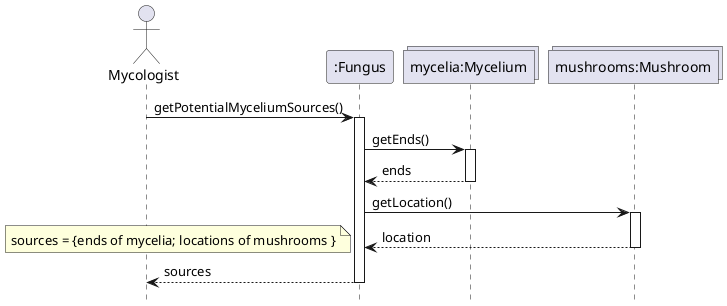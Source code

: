 @startuml MycologistGetsMyceliaSources
hide footbox

actor Mycologist
participant ":Fungus" as fungus
collections "mycelia:Mycelium" as mycelia
collections "mushrooms:Mushroom" as mushrooms

Mycologist -> fungus : getPotentialMyceliumSources()
activate fungus

fungus -> mycelia : getEnds()
activate mycelia

return ends

fungus -> mushrooms : getLocation()
activate mushrooms

return location

note left: sources = {ends of mycelia; locations of mushrooms }
return sources

@enduml